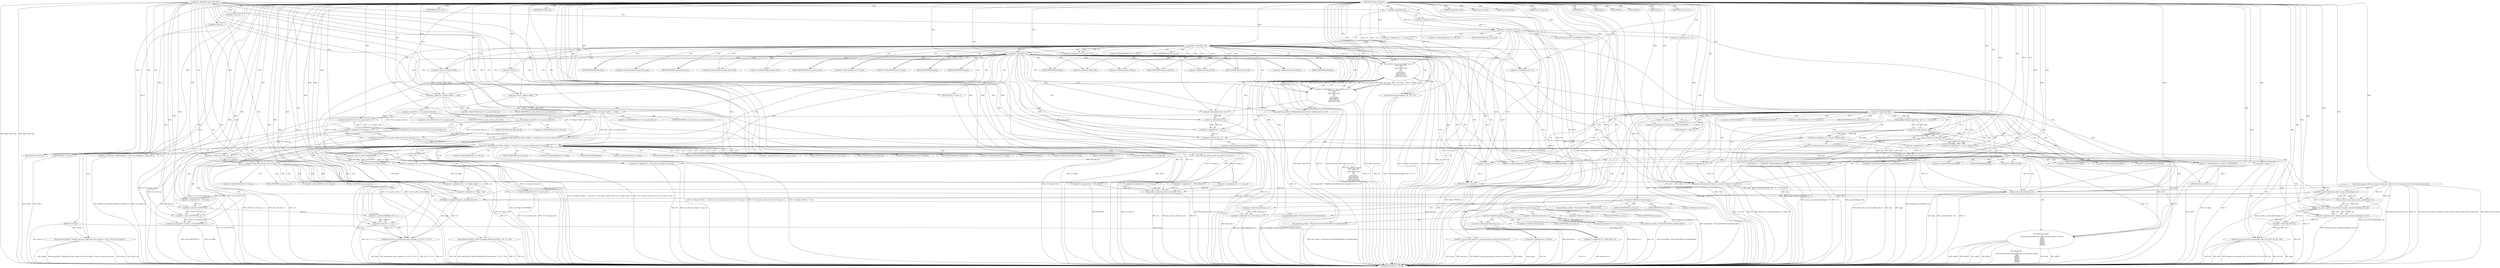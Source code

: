 digraph hostapd_notif_assoc {  
"1000122" [label = "(METHOD,hostapd_notif_assoc)" ]
"1000590" [label = "(METHOD_RETURN,int __fastcall)" ]
"1000123" [label = "(PARAM,hostapd_data *hapd)" ]
"1000124" [label = "(PARAM,const u8 *addr)" ]
"1000125" [label = "(PARAM,const u8 *req_ies)" ]
"1000126" [label = "(PARAM,size_t req_ies_len)" ]
"1000127" [label = "(PARAM,int reassoc)" ]
"1000151" [label = "(<operator>.logicalNot,!addr)" ]
"1000154" [label = "(wpa_printf,wpa_printf(2, \"hostapd_notif_assoc: Skip event with no address\", req_ies, req_ies_len, reassoc))" ]
"1000160" [label = "(RETURN,return -1;,return -1;)" ]
"1000161" [label = "(<operator>.minus,-1)" ]
"1000163" [label = "(hostapd_logger,hostapd_logger(hapd, addr, 1u, 2, \"associated\"))" ]
"1000169" [label = "(ieee802_11_parse_elems,ieee802_11_parse_elems(req_ies, req_ies_len, &elems, 0))" ]
"1000175" [label = "(<operator>.assignment,v29 = reassoc)" ]
"1000183" [label = "(<operator>.assignment,v10 = elems.wps_ie - 2)" ]
"1000185" [label = "(<operator>.subtraction,elems.wps_ie - 2)" ]
"1000190" [label = "(IDENTIFIER,L,)" ]
"1000191" [label = "(wpa_printf,wpa_printf(2, \"STA included WPS IE in (Re)AssocReq\"))" ]
"1000200" [label = "(<operator>.assignment,v10 = elems.rsn_ie - 2)" ]
"1000202" [label = "(<operator>.subtraction,elems.rsn_ie - 2)" ]
"1000207" [label = "(IDENTIFIER,L,)" ]
"1000208" [label = "(wpa_printf,wpa_printf(2, \"STA included RSN IE in (Re)AssocReq\"))" ]
"1000217" [label = "(<operator>.assignment,v10 = elems.wpa_ie - 2)" ]
"1000219" [label = "(<operator>.subtraction,elems.wpa_ie - 2)" ]
"1000224" [label = "(IDENTIFIER,L,)" ]
"1000225" [label = "(wpa_printf,wpa_printf(2, \"STA included WPA IE in (Re)AssocReq\"))" ]
"1000230" [label = "(IDENTIFIER,L,)" ]
"1000231" [label = "(wpa_printf,wpa_printf(2, \"STA did not include WPS/RSN/WPA IE in (Re)AssocReq\"))" ]
"1000234" [label = "(IDENTIFIER,L,)" ]
"1000235" [label = "(<operator>.assignment,v13 = ap_get_sta(hapd, addr))" ]
"1000237" [label = "(ap_get_sta,ap_get_sta(hapd, addr))" ]
"1000241" [label = "(IDENTIFIER,v13,if ( v13 ))" ]
"1000243" [label = "(<operator>.assignment,v14 = v13)" ]
"1000246" [label = "(ap_sta_no_session_timeout,ap_sta_no_session_timeout(hapd, v13))" ]
"1000249" [label = "(accounting_sta_stop,accounting_sta_stop(hapd, v14))" ]
"1000252" [label = "(<operator>.assignment,v14->timeout_next = STA_NULLFUNC)" ]
"1000259" [label = "(<operator>.assignment,v14 = ap_sta_add(hapd, addr))" ]
"1000261" [label = "(ap_sta_add,ap_sta_add(hapd, addr))" ]
"1000265" [label = "(<operator>.logicalNot,!v14)" ]
"1000268" [label = "(hostapd_drv_sta_disassoc,hostapd_drv_sta_disassoc(hapd, addr, 5))" ]
"1000272" [label = "(RETURN,return -1;,return -1;)" ]
"1000273" [label = "(<operator>.minus,-1)" ]
"1000275" [label = "(<operators>.assignmentAnd,v14->flags &= 0xFFFECFFF)" ]
"1000281" [label = "(wpa_printf,wpa_printf(\n      3,\n      \"STA %02x:%02x:%02x:%02x:%02x:%02x not allowed to connect\",\n      *addr,\n      addr[1],\n      addr[2],\n      addr[3],\n      addr[4],\n      addr[5]))" ]
"1000301" [label = "(<operator>.assignment,v22 = 1)" ]
"1000305" [label = "(ap_copy_sta_supp_op_classes,ap_copy_sta_supp_op_classes(v14, elems.supp_op_classes, elems.supp_op_classes_len))" ]
"1000314" [label = "(<operator>.logicalNot,!hapd->conf->wpa)" ]
"1000322" [label = "(<operator>.logicalOr,!v10 || !v11)" ]
"1000323" [label = "(<operator>.logicalNot,!v10)" ]
"1000325" [label = "(<operator>.logicalNot,!v11)" ]
"1000328" [label = "(wpa_printf,wpa_printf(2, \"No WPA/RSN IE from STA\"))" ]
"1000331" [label = "(<operator>.assignment,v22 = 13)" ]
"1000335" [label = "(hostapd_drv_sta_disassoc,hostapd_drv_sta_disassoc(hapd, v14->addr, v22))" ]
"1000341" [label = "(ap_free_sta,ap_free_sta(hapd, v14))" ]
"1000344" [label = "(RETURN,return -1;,return -1;)" ]
"1000345" [label = "(<operator>.minus,-1)" ]
"1000347" [label = "(<operator>.assignment,v15 = v14->wpa_sm)" ]
"1000353" [label = "(<operator>.logicalNot,!v15)" ]
"1000356" [label = "(<operator>.assignment,v14->wpa_sm = v15)" ]
"1000362" [label = "(<operator>.logicalNot,!v15)" ]
"1000365" [label = "(wpa_printf,wpa_printf(5, \"Failed to initialize WPA state machine\", v16, v17, v18))" ]
"1000371" [label = "(RETURN,return -1;,return -1;)" ]
"1000372" [label = "(<operator>.minus,-1)" ]
"1000374" [label = "(<operator>.assignment,v19 = wpa_validate_wpa_ie(\n          hapd->wpa_auth,\n          v15,\n          hapd->iface->freq,\n          v10,\n          v11,\n          elems.mdie,\n          elems.mdie_len,\n          elems.owe_dh,\n          elems.owe_dh_len))" ]
"1000376" [label = "(wpa_validate_wpa_ie,wpa_validate_wpa_ie(\n          hapd->wpa_auth,\n          v15,\n          hapd->iface->freq,\n          v10,\n          v11,\n          elems.mdie,\n          elems.mdie_len,\n          elems.owe_dh,\n          elems.owe_dh_len))" ]
"1000401" [label = "(IDENTIFIER,v19,if ( v19 ))" ]
"1000403" [label = "(<operator>.assignment,v20 = v19)" ]
"1000406" [label = "(wpa_printf,wpa_printf(2, \"WPA/RSN information element rejected? (res %u)\", v19))" ]
"1000410" [label = "(wpa_hexdump,wpa_hexdump(2, \"IE\", v10, v11))" ]
"1000415" [label = "(<operator>.assignment,v21 = v20 - 2)" ]
"1000417" [label = "(<operator>.subtraction,v20 - 2)" ]
"1000420" [label = "(<operator>.assignment,v22 = 13)" ]
"1000424" [label = "(<operator>.lessThan,v21 < 7)" ]
"1000427" [label = "(<operator>.assignment,v22 = dword_47F5D0[v21])" ]
"1000434" [label = "(<operator>.logicalAnd,(v14->flags & 0x402) == 1026 && !v14->sa_query_timed_out && v14->sa_query_count > 0)" ]
"1000435" [label = "(<operator>.equals,(v14->flags & 0x402) == 1026)" ]
"1000436" [label = "(<operator>.and,v14->flags & 0x402)" ]
"1000442" [label = "(<operator>.logicalAnd,!v14->sa_query_timed_out && v14->sa_query_count > 0)" ]
"1000443" [label = "(<operator>.logicalNot,!v14->sa_query_timed_out)" ]
"1000447" [label = "(<operator>.greaterThan,v14->sa_query_count > 0)" ]
"1000452" [label = "(ap_check_sa_query_timeout,ap_check_sa_query_timeout(hapd, v14))" ]
"1000456" [label = "(<operator>.logicalAnd,(v14->flags & 0x402) == 1026 && !v14->sa_query_timed_out && v14->auth_alg != 2)" ]
"1000457" [label = "(<operator>.equals,(v14->flags & 0x402) == 1026)" ]
"1000458" [label = "(<operator>.and,v14->flags & 0x402)" ]
"1000464" [label = "(<operator>.logicalAnd,!v14->sa_query_timed_out && v14->auth_alg != 2)" ]
"1000465" [label = "(<operator>.logicalNot,!v14->sa_query_timed_out)" ]
"1000469" [label = "(<operator>.notEquals,v14->auth_alg != 2)" ]
"1000476" [label = "(<operator>.logicalNot,!v14->sa_query_count)" ]
"1000480" [label = "(ap_sta_start_sa_query,ap_sta_start_sa_query(hapd, v14))" ]
"1000483" [label = "(<operator>.assignment,v28 = hostapd_eid_assoc_comeback_time(hapd, v14, eid))" ]
"1000485" [label = "(hostapd_eid_assoc_comeback_time,hostapd_eid_assoc_comeback_time(hapd, v14, eid))" ]
"1000489" [label = "(hostapd_sta_assoc,hostapd_sta_assoc(hapd, addr, v29, 0x1Eu, eid, v28 - eid))" ]
"1000495" [label = "(<operator>.subtraction,v28 - eid)" ]
"1000498" [label = "(RETURN,return 0;,return 0;)" ]
"1000499" [label = "(LITERAL,0,return 0;)" ]
"1000500" [label = "(<operator>.assignment,v23 = wpa_auth_uses_mfp(v14->wpa_sm))" ]
"1000502" [label = "(wpa_auth_uses_mfp,wpa_auth_uses_mfp(v14->wpa_sm))" ]
"1000506" [label = "(<operator>.assignment,v24 = v14->flags & 0xFFFFFBFF)" ]
"1000508" [label = "(<operator>.and,v14->flags & 0xFFFFFBFF)" ]
"1000514" [label = "(IDENTIFIER,v23,if ( v23 ))" ]
"1000515" [label = "(<operator>.assignment,v24 = v14->flags | 0x400)" ]
"1000517" [label = "(<operator>.or,v14->flags | 0x400)" ]
"1000522" [label = "(<operator>.assignment,v14->flags = v24)" ]
"1000528" [label = "(<operator>.assignment,v25 = v14->flags)" ]
"1000533" [label = "(<operator>.assignment,v14->flags = v25 & 0xFFF7FFFC | 3)" ]
"1000537" [label = "(<operator>.or,v25 & 0xFFF7FFFC | 3)" ]
"1000538" [label = "(<operator>.and,v25 & 0xFFF7FFFC)" ]
"1000542" [label = "(hostapd_set_sta_flags,hostapd_set_sta_flags(hapd, v14))" ]
"1000546" [label = "(<operator>.logicalAnd,v29 && v14->auth_alg == 2)" ]
"1000548" [label = "(<operator>.equals,v14->auth_alg == 2)" ]
"1000554" [label = "(<operator>.assignment,v26 = v14->wpa_sm)" ]
"1000559" [label = "(<operator>.assignment,v27 = WPA_ASSOC_FT)" ]
"1000564" [label = "(<operator>.assignment,v26 = v14->wpa_sm)" ]
"1000569" [label = "(<operator>.assignment,v27 = WPA_ASSOC)" ]
"1000572" [label = "(wpa_auth_sm_event,wpa_auth_sm_event(v26, v27))" ]
"1000575" [label = "(hostapd_new_assoc_sta,hostapd_new_assoc_sta(hapd, v14, (v25 >> 1) & 1))" ]
"1000578" [label = "(<operator>.and,(v25 >> 1) & 1)" ]
"1000579" [label = "(<operator>.arithmeticShiftRight,v25 >> 1)" ]
"1000583" [label = "(ieee802_1x_notify_port_enabled,ieee802_1x_notify_port_enabled(v14->eapol_sm, 1))" ]
"1000588" [label = "(RETURN,return 0;,return 0;)" ]
"1000589" [label = "(LITERAL,0,return 0;)" ]
"1000172" [label = "(<operator>.addressOf,&elems)" ]
"1000179" [label = "(<operator>.fieldAccess,elems.wps_ie)" ]
"1000181" [label = "(FIELD_IDENTIFIER,wps_ie,wps_ie)" ]
"1000186" [label = "(<operator>.fieldAccess,elems.wps_ie)" ]
"1000188" [label = "(FIELD_IDENTIFIER,wps_ie,wps_ie)" ]
"1000196" [label = "(<operator>.fieldAccess,elems.rsn_ie)" ]
"1000198" [label = "(FIELD_IDENTIFIER,rsn_ie,rsn_ie)" ]
"1000203" [label = "(<operator>.fieldAccess,elems.rsn_ie)" ]
"1000205" [label = "(FIELD_IDENTIFIER,rsn_ie,rsn_ie)" ]
"1000213" [label = "(<operator>.fieldAccess,elems.wpa_ie)" ]
"1000215" [label = "(FIELD_IDENTIFIER,wpa_ie,wpa_ie)" ]
"1000220" [label = "(<operator>.fieldAccess,elems.wpa_ie)" ]
"1000222" [label = "(FIELD_IDENTIFIER,wpa_ie,wpa_ie)" ]
"1000253" [label = "(<operator>.indirectFieldAccess,v14->timeout_next)" ]
"1000255" [label = "(FIELD_IDENTIFIER,timeout_next,timeout_next)" ]
"1000276" [label = "(<operator>.indirectFieldAccess,v14->flags)" ]
"1000278" [label = "(FIELD_IDENTIFIER,flags,flags)" ]
"1000284" [label = "(<operator>.indirection,*addr)" ]
"1000286" [label = "(<operator>.indirectIndexAccess,addr[1])" ]
"1000289" [label = "(<operator>.indirectIndexAccess,addr[2])" ]
"1000292" [label = "(<operator>.indirectIndexAccess,addr[3])" ]
"1000295" [label = "(<operator>.indirectIndexAccess,addr[4])" ]
"1000298" [label = "(<operator>.indirectIndexAccess,addr[5])" ]
"1000337" [label = "(<operator>.indirectFieldAccess,v14->addr)" ]
"1000339" [label = "(FIELD_IDENTIFIER,addr,addr)" ]
"1000349" [label = "(<operator>.indirectFieldAccess,v14->wpa_sm)" ]
"1000351" [label = "(FIELD_IDENTIFIER,wpa_sm,wpa_sm)" ]
"1000357" [label = "(<operator>.indirectFieldAccess,v14->wpa_sm)" ]
"1000359" [label = "(FIELD_IDENTIFIER,wpa_sm,wpa_sm)" ]
"1000377" [label = "(<operator>.indirectFieldAccess,hapd->wpa_auth)" ]
"1000379" [label = "(FIELD_IDENTIFIER,wpa_auth,wpa_auth)" ]
"1000381" [label = "(<operator>.indirectFieldAccess,hapd->iface->freq)" ]
"1000382" [label = "(<operator>.indirectFieldAccess,hapd->iface)" ]
"1000384" [label = "(FIELD_IDENTIFIER,iface,iface)" ]
"1000385" [label = "(FIELD_IDENTIFIER,freq,freq)" ]
"1000388" [label = "(<operator>.fieldAccess,elems.mdie)" ]
"1000390" [label = "(FIELD_IDENTIFIER,mdie,mdie)" ]
"1000391" [label = "(<operator>.fieldAccess,elems.mdie_len)" ]
"1000393" [label = "(FIELD_IDENTIFIER,mdie_len,mdie_len)" ]
"1000394" [label = "(<operator>.fieldAccess,elems.owe_dh)" ]
"1000396" [label = "(FIELD_IDENTIFIER,owe_dh,owe_dh)" ]
"1000397" [label = "(<operator>.fieldAccess,elems.owe_dh_len)" ]
"1000399" [label = "(FIELD_IDENTIFIER,owe_dh_len,owe_dh_len)" ]
"1000429" [label = "(<operator>.indirectIndexAccess,dword_47F5D0[v21])" ]
"1000437" [label = "(<operator>.indirectFieldAccess,v14->flags)" ]
"1000439" [label = "(FIELD_IDENTIFIER,flags,flags)" ]
"1000444" [label = "(<operator>.indirectFieldAccess,v14->sa_query_timed_out)" ]
"1000446" [label = "(FIELD_IDENTIFIER,sa_query_timed_out,sa_query_timed_out)" ]
"1000448" [label = "(<operator>.indirectFieldAccess,v14->sa_query_count)" ]
"1000450" [label = "(FIELD_IDENTIFIER,sa_query_count,sa_query_count)" ]
"1000459" [label = "(<operator>.indirectFieldAccess,v14->flags)" ]
"1000461" [label = "(FIELD_IDENTIFIER,flags,flags)" ]
"1000466" [label = "(<operator>.indirectFieldAccess,v14->sa_query_timed_out)" ]
"1000468" [label = "(FIELD_IDENTIFIER,sa_query_timed_out,sa_query_timed_out)" ]
"1000470" [label = "(<operator>.indirectFieldAccess,v14->auth_alg)" ]
"1000472" [label = "(FIELD_IDENTIFIER,auth_alg,auth_alg)" ]
"1000477" [label = "(<operator>.indirectFieldAccess,v14->sa_query_count)" ]
"1000479" [label = "(FIELD_IDENTIFIER,sa_query_count,sa_query_count)" ]
"1000503" [label = "(<operator>.indirectFieldAccess,v14->wpa_sm)" ]
"1000505" [label = "(FIELD_IDENTIFIER,wpa_sm,wpa_sm)" ]
"1000509" [label = "(<operator>.indirectFieldAccess,v14->flags)" ]
"1000511" [label = "(FIELD_IDENTIFIER,flags,flags)" ]
"1000518" [label = "(<operator>.indirectFieldAccess,v14->flags)" ]
"1000520" [label = "(FIELD_IDENTIFIER,flags,flags)" ]
"1000523" [label = "(<operator>.indirectFieldAccess,v14->flags)" ]
"1000525" [label = "(FIELD_IDENTIFIER,flags,flags)" ]
"1000530" [label = "(<operator>.indirectFieldAccess,v14->flags)" ]
"1000532" [label = "(FIELD_IDENTIFIER,flags,flags)" ]
"1000534" [label = "(<operator>.indirectFieldAccess,v14->flags)" ]
"1000536" [label = "(FIELD_IDENTIFIER,flags,flags)" ]
"1000549" [label = "(<operator>.indirectFieldAccess,v14->auth_alg)" ]
"1000551" [label = "(FIELD_IDENTIFIER,auth_alg,auth_alg)" ]
"1000556" [label = "(<operator>.indirectFieldAccess,v14->wpa_sm)" ]
"1000558" [label = "(FIELD_IDENTIFIER,wpa_sm,wpa_sm)" ]
"1000566" [label = "(<operator>.indirectFieldAccess,v14->wpa_sm)" ]
"1000568" [label = "(FIELD_IDENTIFIER,wpa_sm,wpa_sm)" ]
"1000584" [label = "(<operator>.indirectFieldAccess,v14->eapol_sm)" ]
"1000586" [label = "(FIELD_IDENTIFIER,eapol_sm,eapol_sm)" ]
  "1000522" -> "1000590"  [ label = "DDG: v24"] 
  "1000456" -> "1000590"  [ label = "DDG: !v14->sa_query_timed_out && v14->auth_alg != 2"] 
  "1000533" -> "1000590"  [ label = "DDG: v14->flags"] 
  "1000548" -> "1000590"  [ label = "DDG: v14->auth_alg"] 
  "1000281" -> "1000590"  [ label = "DDG: addr[2]"] 
  "1000161" -> "1000590"  [ label = "DDG: -1"] 
  "1000217" -> "1000590"  [ label = "DDG: v10"] 
  "1000464" -> "1000590"  [ label = "DDG: v14->auth_alg != 2"] 
  "1000476" -> "1000590"  [ label = "DDG: v14->sa_query_count"] 
  "1000489" -> "1000590"  [ label = "DDG: v28 - eid"] 
  "1000341" -> "1000590"  [ label = "DDG: hapd"] 
  "1000376" -> "1000590"  [ label = "DDG: elems.owe_dh"] 
  "1000281" -> "1000590"  [ label = "DDG: addr[4]"] 
  "1000569" -> "1000590"  [ label = "DDG: WPA_ASSOC"] 
  "1000575" -> "1000590"  [ label = "DDG: (v25 >> 1) & 1"] 
  "1000191" -> "1000590"  [ label = "DDG: wpa_printf(2, \"STA included WPS IE in (Re)AssocReq\")"] 
  "1000424" -> "1000590"  [ label = "DDG: v21 < 7"] 
  "1000443" -> "1000590"  [ label = "DDG: v14->sa_query_timed_out"] 
  "1000500" -> "1000590"  [ label = "DDG: wpa_auth_uses_mfp(v14->wpa_sm)"] 
  "1000583" -> "1000590"  [ label = "DDG: v14->eapol_sm"] 
  "1000335" -> "1000590"  [ label = "DDG: hostapd_drv_sta_disassoc(hapd, v14->addr, v22)"] 
  "1000322" -> "1000590"  [ label = "DDG: !v10 || !v11"] 
  "1000202" -> "1000590"  [ label = "DDG: elems.rsn_ie"] 
  "1000305" -> "1000590"  [ label = "DDG: elems.supp_op_classes"] 
  "1000495" -> "1000590"  [ label = "DDG: v28"] 
  "1000127" -> "1000590"  [ label = "DDG: reassoc"] 
  "1000163" -> "1000590"  [ label = "DDG: hostapd_logger(hapd, addr, 1u, 2, \"associated\")"] 
  "1000322" -> "1000590"  [ label = "DDG: !v11"] 
  "1000237" -> "1000590"  [ label = "DDG: addr"] 
  "1000353" -> "1000590"  [ label = "DDG: !v15"] 
  "1000546" -> "1000590"  [ label = "DDG: v14->auth_alg == 2"] 
  "1000268" -> "1000590"  [ label = "DDG: hapd"] 
  "1000335" -> "1000590"  [ label = "DDG: v14->addr"] 
  "1000265" -> "1000590"  [ label = "DDG: !v14"] 
  "1000515" -> "1000590"  [ label = "DDG: v14->flags | 0x400"] 
  "1000537" -> "1000590"  [ label = "DDG: v25 & 0xFFF7FFFC"] 
  "1000183" -> "1000590"  [ label = "DDG: v10"] 
  "1000415" -> "1000590"  [ label = "DDG: v20 - 2"] 
  "1000322" -> "1000590"  [ label = "DDG: !v10"] 
  "1000246" -> "1000590"  [ label = "DDG: ap_sta_no_session_timeout(hapd, v13)"] 
  "1000154" -> "1000590"  [ label = "DDG: req_ies"] 
  "1000546" -> "1000590"  [ label = "DDG: v29"] 
  "1000365" -> "1000590"  [ label = "DDG: v17"] 
  "1000572" -> "1000590"  [ label = "DDG: v26"] 
  "1000575" -> "1000590"  [ label = "DDG: v14"] 
  "1000578" -> "1000590"  [ label = "DDG: v25 >> 1"] 
  "1000406" -> "1000590"  [ label = "DDG: wpa_printf(2, \"WPA/RSN information element rejected? (res %u)\", v19)"] 
  "1000376" -> "1000590"  [ label = "DDG: v15"] 
  "1000447" -> "1000590"  [ label = "DDG: v14->sa_query_count"] 
  "1000151" -> "1000590"  [ label = "DDG: addr"] 
  "1000252" -> "1000590"  [ label = "DDG: STA_NULLFUNC"] 
  "1000219" -> "1000590"  [ label = "DDG: elems.wpa_ie"] 
  "1000281" -> "1000590"  [ label = "DDG: addr[5]"] 
  "1000374" -> "1000590"  [ label = "DDG: wpa_validate_wpa_ie(\n          hapd->wpa_auth,\n          v15,\n          hapd->iface->freq,\n          v10,\n          v11,\n          elems.mdie,\n          elems.mdie_len,\n          elems.owe_dh,\n          elems.owe_dh_len)"] 
  "1000434" -> "1000590"  [ label = "DDG: !v14->sa_query_timed_out && v14->sa_query_count > 0"] 
  "1000546" -> "1000590"  [ label = "DDG: v29 && v14->auth_alg == 2"] 
  "1000500" -> "1000590"  [ label = "DDG: v23"] 
  "1000376" -> "1000590"  [ label = "DDG: elems.mdie_len"] 
  "1000365" -> "1000590"  [ label = "DDG: v18"] 
  "1000464" -> "1000590"  [ label = "DDG: !v14->sa_query_timed_out"] 
  "1000485" -> "1000590"  [ label = "DDG: v14"] 
  "1000268" -> "1000590"  [ label = "DDG: addr"] 
  "1000265" -> "1000590"  [ label = "DDG: v14"] 
  "1000456" -> "1000590"  [ label = "DDG: (v14->flags & 0x402) == 1026"] 
  "1000268" -> "1000590"  [ label = "DDG: hostapd_drv_sta_disassoc(hapd, addr, 5)"] 
  "1000376" -> "1000590"  [ label = "DDG: v11"] 
  "1000365" -> "1000590"  [ label = "DDG: v16"] 
  "1000341" -> "1000590"  [ label = "DDG: ap_free_sta(hapd, v14)"] 
  "1000365" -> "1000590"  [ label = "DDG: wpa_printf(5, \"Failed to initialize WPA state machine\", v16, v17, v18)"] 
  "1000281" -> "1000590"  [ label = "DDG: addr[3]"] 
  "1000345" -> "1000590"  [ label = "DDG: -1"] 
  "1000480" -> "1000590"  [ label = "DDG: ap_sta_start_sa_query(hapd, v14)"] 
  "1000305" -> "1000590"  [ label = "DDG: elems.supp_op_classes_len"] 
  "1000442" -> "1000590"  [ label = "DDG: v14->sa_query_count > 0"] 
  "1000252" -> "1000590"  [ label = "DDG: v14->timeout_next"] 
  "1000575" -> "1000590"  [ label = "DDG: hapd"] 
  "1000235" -> "1000590"  [ label = "DDG: v13"] 
  "1000154" -> "1000590"  [ label = "DDG: req_ies_len"] 
  "1000235" -> "1000590"  [ label = "DDG: ap_get_sta(hapd, addr)"] 
  "1000410" -> "1000590"  [ label = "DDG: wpa_hexdump(2, \"IE\", v10, v11)"] 
  "1000506" -> "1000590"  [ label = "DDG: v14->flags & 0xFFFFFBFF"] 
  "1000261" -> "1000590"  [ label = "DDG: addr"] 
  "1000154" -> "1000590"  [ label = "DDG: reassoc"] 
  "1000489" -> "1000590"  [ label = "DDG: hapd"] 
  "1000469" -> "1000590"  [ label = "DDG: v14->auth_alg"] 
  "1000183" -> "1000590"  [ label = "DDG: elems.wps_ie - 2"] 
  "1000583" -> "1000590"  [ label = "DDG: ieee802_1x_notify_port_enabled(v14->eapol_sm, 1)"] 
  "1000575" -> "1000590"  [ label = "DDG: hostapd_new_assoc_sta(hapd, v14, (v25 >> 1) & 1)"] 
  "1000314" -> "1000590"  [ label = "DDG: !hapd->conf->wpa"] 
  "1000249" -> "1000590"  [ label = "DDG: accounting_sta_stop(hapd, v14)"] 
  "1000424" -> "1000590"  [ label = "DDG: v21"] 
  "1000259" -> "1000590"  [ label = "DDG: ap_sta_add(hapd, addr)"] 
  "1000246" -> "1000590"  [ label = "DDG: v13"] 
  "1000341" -> "1000590"  [ label = "DDG: v14"] 
  "1000169" -> "1000590"  [ label = "DDG: req_ies"] 
  "1000489" -> "1000590"  [ label = "DDG: v29"] 
  "1000281" -> "1000590"  [ label = "DDG: addr[1]"] 
  "1000225" -> "1000590"  [ label = "DDG: wpa_printf(2, \"STA included WPA IE in (Re)AssocReq\")"] 
  "1000231" -> "1000590"  [ label = "DDG: wpa_printf(2, \"STA did not include WPS/RSN/WPA IE in (Re)AssocReq\")"] 
  "1000372" -> "1000590"  [ label = "DDG: -1"] 
  "1000347" -> "1000590"  [ label = "DDG: v14->wpa_sm"] 
  "1000169" -> "1000590"  [ label = "DDG: req_ies_len"] 
  "1000434" -> "1000590"  [ label = "DDG: (v14->flags & 0x402) == 1026 && !v14->sa_query_timed_out && v14->sa_query_count > 0"] 
  "1000314" -> "1000590"  [ label = "DDG: hapd->conf->wpa"] 
  "1000208" -> "1000590"  [ label = "DDG: wpa_printf(2, \"STA included RSN IE in (Re)AssocReq\")"] 
  "1000281" -> "1000590"  [ label = "DDG: wpa_printf(\n      3,\n      \"STA %02x:%02x:%02x:%02x:%02x:%02x not allowed to connect\",\n      *addr,\n      addr[1],\n      addr[2],\n      addr[3],\n      addr[4],\n      addr[5])"] 
  "1000572" -> "1000590"  [ label = "DDG: v27"] 
  "1000376" -> "1000590"  [ label = "DDG: elems.mdie"] 
  "1000489" -> "1000590"  [ label = "DDG: addr"] 
  "1000476" -> "1000590"  [ label = "DDG: !v14->sa_query_count"] 
  "1000328" -> "1000590"  [ label = "DDG: wpa_printf(2, \"No WPA/RSN IE from STA\")"] 
  "1000533" -> "1000590"  [ label = "DDG: v25 & 0xFFF7FFFC | 3"] 
  "1000305" -> "1000590"  [ label = "DDG: v14"] 
  "1000489" -> "1000590"  [ label = "DDG: hostapd_sta_assoc(hapd, addr, v29, 0x1Eu, eid, v28 - eid)"] 
  "1000200" -> "1000590"  [ label = "DDG: v10"] 
  "1000564" -> "1000590"  [ label = "DDG: v14->wpa_sm"] 
  "1000273" -> "1000590"  [ label = "DDG: -1"] 
  "1000175" -> "1000590"  [ label = "DDG: reassoc"] 
  "1000376" -> "1000590"  [ label = "DDG: hapd->wpa_auth"] 
  "1000175" -> "1000590"  [ label = "DDG: v29"] 
  "1000169" -> "1000590"  [ label = "DDG: ieee802_11_parse_elems(req_ies, req_ies_len, &elems, 0)"] 
  "1000489" -> "1000590"  [ label = "DDG: eid"] 
  "1000374" -> "1000590"  [ label = "DDG: v19"] 
  "1000406" -> "1000590"  [ label = "DDG: v19"] 
  "1000362" -> "1000590"  [ label = "DDG: v15"] 
  "1000376" -> "1000590"  [ label = "DDG: elems.owe_dh_len"] 
  "1000305" -> "1000590"  [ label = "DDG: ap_copy_sta_supp_op_classes(v14, elems.supp_op_classes, elems.supp_op_classes_len)"] 
  "1000356" -> "1000590"  [ label = "DDG: v14->wpa_sm"] 
  "1000458" -> "1000590"  [ label = "DDG: v14->flags"] 
  "1000281" -> "1000590"  [ label = "DDG: *addr"] 
  "1000335" -> "1000590"  [ label = "DDG: v22"] 
  "1000579" -> "1000590"  [ label = "DDG: v25"] 
  "1000452" -> "1000590"  [ label = "DDG: ap_check_sa_query_timeout(hapd, v14)"] 
  "1000410" -> "1000590"  [ label = "DDG: v10"] 
  "1000465" -> "1000590"  [ label = "DDG: v14->sa_query_timed_out"] 
  "1000325" -> "1000590"  [ label = "DDG: v11"] 
  "1000275" -> "1000590"  [ label = "DDG: v14->flags"] 
  "1000169" -> "1000590"  [ label = "DDG: &elems"] 
  "1000483" -> "1000590"  [ label = "DDG: hostapd_eid_assoc_comeback_time(hapd, v14, eid)"] 
  "1000200" -> "1000590"  [ label = "DDG: elems.rsn_ie - 2"] 
  "1000442" -> "1000590"  [ label = "DDG: !v14->sa_query_timed_out"] 
  "1000376" -> "1000590"  [ label = "DDG: hapd->iface->freq"] 
  "1000559" -> "1000590"  [ label = "DDG: WPA_ASSOC_FT"] 
  "1000323" -> "1000590"  [ label = "DDG: v10"] 
  "1000572" -> "1000590"  [ label = "DDG: wpa_auth_sm_event(v26, v27)"] 
  "1000154" -> "1000590"  [ label = "DDG: wpa_printf(2, \"hostapd_notif_assoc: Skip event with no address\", req_ies, req_ies_len, reassoc)"] 
  "1000542" -> "1000590"  [ label = "DDG: hostapd_set_sta_flags(hapd, v14)"] 
  "1000457" -> "1000590"  [ label = "DDG: v14->flags & 0x402"] 
  "1000456" -> "1000590"  [ label = "DDG: (v14->flags & 0x402) == 1026 && !v14->sa_query_timed_out && v14->auth_alg != 2"] 
  "1000427" -> "1000590"  [ label = "DDG: dword_47F5D0[v21]"] 
  "1000362" -> "1000590"  [ label = "DDG: !v15"] 
  "1000376" -> "1000590"  [ label = "DDG: v10"] 
  "1000217" -> "1000590"  [ label = "DDG: elems.wpa_ie - 2"] 
  "1000151" -> "1000590"  [ label = "DDG: !addr"] 
  "1000185" -> "1000590"  [ label = "DDG: elems.wps_ie"] 
  "1000554" -> "1000590"  [ label = "DDG: v14->wpa_sm"] 
  "1000410" -> "1000590"  [ label = "DDG: v11"] 
  "1000417" -> "1000590"  [ label = "DDG: v20"] 
  "1000498" -> "1000590"  [ label = "DDG: <RET>"] 
  "1000588" -> "1000590"  [ label = "DDG: <RET>"] 
  "1000371" -> "1000590"  [ label = "DDG: <RET>"] 
  "1000160" -> "1000590"  [ label = "DDG: <RET>"] 
  "1000272" -> "1000590"  [ label = "DDG: <RET>"] 
  "1000344" -> "1000590"  [ label = "DDG: <RET>"] 
  "1000122" -> "1000123"  [ label = "DDG: "] 
  "1000122" -> "1000124"  [ label = "DDG: "] 
  "1000122" -> "1000125"  [ label = "DDG: "] 
  "1000122" -> "1000126"  [ label = "DDG: "] 
  "1000122" -> "1000127"  [ label = "DDG: "] 
  "1000122" -> "1000151"  [ label = "DDG: "] 
  "1000122" -> "1000154"  [ label = "DDG: "] 
  "1000127" -> "1000154"  [ label = "DDG: reassoc"] 
  "1000161" -> "1000160"  [ label = "DDG: -1"] 
  "1000122" -> "1000161"  [ label = "DDG: "] 
  "1000122" -> "1000163"  [ label = "DDG: "] 
  "1000151" -> "1000163"  [ label = "DDG: addr"] 
  "1000122" -> "1000169"  [ label = "DDG: "] 
  "1000127" -> "1000175"  [ label = "DDG: reassoc"] 
  "1000122" -> "1000175"  [ label = "DDG: "] 
  "1000185" -> "1000183"  [ label = "DDG: elems.wps_ie"] 
  "1000185" -> "1000183"  [ label = "DDG: 2"] 
  "1000122" -> "1000183"  [ label = "DDG: "] 
  "1000122" -> "1000185"  [ label = "DDG: "] 
  "1000122" -> "1000190"  [ label = "DDG: "] 
  "1000122" -> "1000191"  [ label = "DDG: "] 
  "1000202" -> "1000200"  [ label = "DDG: elems.rsn_ie"] 
  "1000202" -> "1000200"  [ label = "DDG: 2"] 
  "1000122" -> "1000200"  [ label = "DDG: "] 
  "1000122" -> "1000202"  [ label = "DDG: "] 
  "1000122" -> "1000207"  [ label = "DDG: "] 
  "1000122" -> "1000208"  [ label = "DDG: "] 
  "1000219" -> "1000217"  [ label = "DDG: elems.wpa_ie"] 
  "1000219" -> "1000217"  [ label = "DDG: 2"] 
  "1000122" -> "1000217"  [ label = "DDG: "] 
  "1000122" -> "1000219"  [ label = "DDG: "] 
  "1000122" -> "1000224"  [ label = "DDG: "] 
  "1000122" -> "1000225"  [ label = "DDG: "] 
  "1000122" -> "1000230"  [ label = "DDG: "] 
  "1000122" -> "1000231"  [ label = "DDG: "] 
  "1000122" -> "1000234"  [ label = "DDG: "] 
  "1000237" -> "1000235"  [ label = "DDG: hapd"] 
  "1000237" -> "1000235"  [ label = "DDG: addr"] 
  "1000122" -> "1000235"  [ label = "DDG: "] 
  "1000163" -> "1000237"  [ label = "DDG: hapd"] 
  "1000122" -> "1000237"  [ label = "DDG: "] 
  "1000163" -> "1000237"  [ label = "DDG: addr"] 
  "1000122" -> "1000241"  [ label = "DDG: "] 
  "1000235" -> "1000243"  [ label = "DDG: v13"] 
  "1000122" -> "1000243"  [ label = "DDG: "] 
  "1000237" -> "1000246"  [ label = "DDG: hapd"] 
  "1000122" -> "1000246"  [ label = "DDG: "] 
  "1000235" -> "1000246"  [ label = "DDG: v13"] 
  "1000246" -> "1000249"  [ label = "DDG: hapd"] 
  "1000122" -> "1000249"  [ label = "DDG: "] 
  "1000243" -> "1000249"  [ label = "DDG: v14"] 
  "1000122" -> "1000252"  [ label = "DDG: "] 
  "1000261" -> "1000259"  [ label = "DDG: hapd"] 
  "1000261" -> "1000259"  [ label = "DDG: addr"] 
  "1000122" -> "1000259"  [ label = "DDG: "] 
  "1000237" -> "1000261"  [ label = "DDG: hapd"] 
  "1000122" -> "1000261"  [ label = "DDG: "] 
  "1000237" -> "1000261"  [ label = "DDG: addr"] 
  "1000259" -> "1000265"  [ label = "DDG: v14"] 
  "1000122" -> "1000265"  [ label = "DDG: "] 
  "1000261" -> "1000268"  [ label = "DDG: hapd"] 
  "1000122" -> "1000268"  [ label = "DDG: "] 
  "1000261" -> "1000268"  [ label = "DDG: addr"] 
  "1000273" -> "1000272"  [ label = "DDG: -1"] 
  "1000122" -> "1000273"  [ label = "DDG: "] 
  "1000122" -> "1000275"  [ label = "DDG: "] 
  "1000122" -> "1000281"  [ label = "DDG: "] 
  "1000237" -> "1000281"  [ label = "DDG: addr"] 
  "1000261" -> "1000281"  [ label = "DDG: addr"] 
  "1000122" -> "1000301"  [ label = "DDG: "] 
  "1000122" -> "1000305"  [ label = "DDG: "] 
  "1000323" -> "1000322"  [ label = "DDG: v10"] 
  "1000122" -> "1000323"  [ label = "DDG: "] 
  "1000325" -> "1000322"  [ label = "DDG: v11"] 
  "1000122" -> "1000325"  [ label = "DDG: "] 
  "1000122" -> "1000328"  [ label = "DDG: "] 
  "1000122" -> "1000331"  [ label = "DDG: "] 
  "1000249" -> "1000335"  [ label = "DDG: hapd"] 
  "1000261" -> "1000335"  [ label = "DDG: hapd"] 
  "1000122" -> "1000335"  [ label = "DDG: "] 
  "1000301" -> "1000335"  [ label = "DDG: v22"] 
  "1000331" -> "1000335"  [ label = "DDG: v22"] 
  "1000427" -> "1000335"  [ label = "DDG: v22"] 
  "1000420" -> "1000335"  [ label = "DDG: v22"] 
  "1000335" -> "1000341"  [ label = "DDG: hapd"] 
  "1000122" -> "1000341"  [ label = "DDG: "] 
  "1000265" -> "1000341"  [ label = "DDG: v14"] 
  "1000305" -> "1000341"  [ label = "DDG: v14"] 
  "1000249" -> "1000341"  [ label = "DDG: v14"] 
  "1000345" -> "1000344"  [ label = "DDG: -1"] 
  "1000122" -> "1000345"  [ label = "DDG: "] 
  "1000122" -> "1000347"  [ label = "DDG: "] 
  "1000347" -> "1000353"  [ label = "DDG: v15"] 
  "1000122" -> "1000353"  [ label = "DDG: "] 
  "1000353" -> "1000356"  [ label = "DDG: v15"] 
  "1000122" -> "1000356"  [ label = "DDG: "] 
  "1000122" -> "1000362"  [ label = "DDG: "] 
  "1000353" -> "1000362"  [ label = "DDG: v15"] 
  "1000122" -> "1000365"  [ label = "DDG: "] 
  "1000372" -> "1000371"  [ label = "DDG: -1"] 
  "1000122" -> "1000372"  [ label = "DDG: "] 
  "1000376" -> "1000374"  [ label = "DDG: elems.mdie"] 
  "1000376" -> "1000374"  [ label = "DDG: hapd->iface->freq"] 
  "1000376" -> "1000374"  [ label = "DDG: v15"] 
  "1000376" -> "1000374"  [ label = "DDG: elems.owe_dh"] 
  "1000376" -> "1000374"  [ label = "DDG: v11"] 
  "1000376" -> "1000374"  [ label = "DDG: elems.mdie_len"] 
  "1000376" -> "1000374"  [ label = "DDG: v10"] 
  "1000376" -> "1000374"  [ label = "DDG: elems.owe_dh_len"] 
  "1000376" -> "1000374"  [ label = "DDG: hapd->wpa_auth"] 
  "1000122" -> "1000374"  [ label = "DDG: "] 
  "1000353" -> "1000376"  [ label = "DDG: v15"] 
  "1000362" -> "1000376"  [ label = "DDG: v15"] 
  "1000122" -> "1000376"  [ label = "DDG: "] 
  "1000323" -> "1000376"  [ label = "DDG: v10"] 
  "1000325" -> "1000376"  [ label = "DDG: v11"] 
  "1000122" -> "1000401"  [ label = "DDG: "] 
  "1000374" -> "1000403"  [ label = "DDG: v19"] 
  "1000122" -> "1000403"  [ label = "DDG: "] 
  "1000122" -> "1000406"  [ label = "DDG: "] 
  "1000374" -> "1000406"  [ label = "DDG: v19"] 
  "1000122" -> "1000410"  [ label = "DDG: "] 
  "1000376" -> "1000410"  [ label = "DDG: v10"] 
  "1000376" -> "1000410"  [ label = "DDG: v11"] 
  "1000417" -> "1000415"  [ label = "DDG: v20"] 
  "1000417" -> "1000415"  [ label = "DDG: 2"] 
  "1000122" -> "1000415"  [ label = "DDG: "] 
  "1000403" -> "1000417"  [ label = "DDG: v20"] 
  "1000122" -> "1000417"  [ label = "DDG: "] 
  "1000122" -> "1000420"  [ label = "DDG: "] 
  "1000415" -> "1000424"  [ label = "DDG: v21"] 
  "1000122" -> "1000424"  [ label = "DDG: "] 
  "1000122" -> "1000427"  [ label = "DDG: "] 
  "1000435" -> "1000434"  [ label = "DDG: v14->flags & 0x402"] 
  "1000435" -> "1000434"  [ label = "DDG: 1026"] 
  "1000436" -> "1000435"  [ label = "DDG: v14->flags"] 
  "1000436" -> "1000435"  [ label = "DDG: 0x402"] 
  "1000122" -> "1000436"  [ label = "DDG: "] 
  "1000122" -> "1000435"  [ label = "DDG: "] 
  "1000442" -> "1000434"  [ label = "DDG: !v14->sa_query_timed_out"] 
  "1000442" -> "1000434"  [ label = "DDG: v14->sa_query_count > 0"] 
  "1000443" -> "1000442"  [ label = "DDG: v14->sa_query_timed_out"] 
  "1000447" -> "1000442"  [ label = "DDG: v14->sa_query_count"] 
  "1000447" -> "1000442"  [ label = "DDG: 0"] 
  "1000122" -> "1000447"  [ label = "DDG: "] 
  "1000122" -> "1000452"  [ label = "DDG: "] 
  "1000305" -> "1000452"  [ label = "DDG: v14"] 
  "1000457" -> "1000456"  [ label = "DDG: v14->flags & 0x402"] 
  "1000457" -> "1000456"  [ label = "DDG: 1026"] 
  "1000458" -> "1000457"  [ label = "DDG: v14->flags"] 
  "1000458" -> "1000457"  [ label = "DDG: 0x402"] 
  "1000436" -> "1000458"  [ label = "DDG: v14->flags"] 
  "1000122" -> "1000458"  [ label = "DDG: "] 
  "1000122" -> "1000457"  [ label = "DDG: "] 
  "1000464" -> "1000456"  [ label = "DDG: !v14->sa_query_timed_out"] 
  "1000464" -> "1000456"  [ label = "DDG: v14->auth_alg != 2"] 
  "1000465" -> "1000464"  [ label = "DDG: v14->sa_query_timed_out"] 
  "1000443" -> "1000465"  [ label = "DDG: v14->sa_query_timed_out"] 
  "1000469" -> "1000464"  [ label = "DDG: v14->auth_alg"] 
  "1000469" -> "1000464"  [ label = "DDG: 2"] 
  "1000122" -> "1000469"  [ label = "DDG: "] 
  "1000447" -> "1000476"  [ label = "DDG: v14->sa_query_count"] 
  "1000452" -> "1000480"  [ label = "DDG: hapd"] 
  "1000122" -> "1000480"  [ label = "DDG: "] 
  "1000452" -> "1000480"  [ label = "DDG: v14"] 
  "1000305" -> "1000480"  [ label = "DDG: v14"] 
  "1000485" -> "1000483"  [ label = "DDG: hapd"] 
  "1000485" -> "1000483"  [ label = "DDG: v14"] 
  "1000485" -> "1000483"  [ label = "DDG: eid"] 
  "1000122" -> "1000483"  [ label = "DDG: "] 
  "1000480" -> "1000485"  [ label = "DDG: hapd"] 
  "1000452" -> "1000485"  [ label = "DDG: hapd"] 
  "1000122" -> "1000485"  [ label = "DDG: "] 
  "1000480" -> "1000485"  [ label = "DDG: v14"] 
  "1000452" -> "1000485"  [ label = "DDG: v14"] 
  "1000305" -> "1000485"  [ label = "DDG: v14"] 
  "1000485" -> "1000489"  [ label = "DDG: hapd"] 
  "1000122" -> "1000489"  [ label = "DDG: "] 
  "1000495" -> "1000489"  [ label = "DDG: eid"] 
  "1000495" -> "1000489"  [ label = "DDG: v28"] 
  "1000483" -> "1000495"  [ label = "DDG: v28"] 
  "1000122" -> "1000495"  [ label = "DDG: "] 
  "1000485" -> "1000495"  [ label = "DDG: eid"] 
  "1000499" -> "1000498"  [ label = "DDG: 0"] 
  "1000122" -> "1000498"  [ label = "DDG: "] 
  "1000122" -> "1000499"  [ label = "DDG: "] 
  "1000502" -> "1000500"  [ label = "DDG: v14->wpa_sm"] 
  "1000122" -> "1000500"  [ label = "DDG: "] 
  "1000356" -> "1000502"  [ label = "DDG: v14->wpa_sm"] 
  "1000508" -> "1000506"  [ label = "DDG: v14->flags"] 
  "1000508" -> "1000506"  [ label = "DDG: 0xFFFFFBFF"] 
  "1000122" -> "1000506"  [ label = "DDG: "] 
  "1000458" -> "1000508"  [ label = "DDG: v14->flags"] 
  "1000122" -> "1000508"  [ label = "DDG: "] 
  "1000122" -> "1000514"  [ label = "DDG: "] 
  "1000517" -> "1000515"  [ label = "DDG: v14->flags"] 
  "1000517" -> "1000515"  [ label = "DDG: 0x400"] 
  "1000122" -> "1000515"  [ label = "DDG: "] 
  "1000508" -> "1000517"  [ label = "DDG: v14->flags"] 
  "1000122" -> "1000517"  [ label = "DDG: "] 
  "1000515" -> "1000522"  [ label = "DDG: v24"] 
  "1000506" -> "1000522"  [ label = "DDG: v24"] 
  "1000122" -> "1000522"  [ label = "DDG: "] 
  "1000522" -> "1000528"  [ label = "DDG: v14->flags"] 
  "1000122" -> "1000528"  [ label = "DDG: "] 
  "1000537" -> "1000533"  [ label = "DDG: v25 & 0xFFF7FFFC"] 
  "1000537" -> "1000533"  [ label = "DDG: 3"] 
  "1000538" -> "1000537"  [ label = "DDG: v25"] 
  "1000538" -> "1000537"  [ label = "DDG: 0xFFF7FFFC"] 
  "1000528" -> "1000538"  [ label = "DDG: v25"] 
  "1000122" -> "1000538"  [ label = "DDG: "] 
  "1000122" -> "1000537"  [ label = "DDG: "] 
  "1000452" -> "1000542"  [ label = "DDG: hapd"] 
  "1000122" -> "1000542"  [ label = "DDG: "] 
  "1000452" -> "1000542"  [ label = "DDG: v14"] 
  "1000305" -> "1000542"  [ label = "DDG: v14"] 
  "1000122" -> "1000546"  [ label = "DDG: "] 
  "1000548" -> "1000546"  [ label = "DDG: v14->auth_alg"] 
  "1000548" -> "1000546"  [ label = "DDG: 2"] 
  "1000469" -> "1000548"  [ label = "DDG: v14->auth_alg"] 
  "1000122" -> "1000548"  [ label = "DDG: "] 
  "1000502" -> "1000554"  [ label = "DDG: v14->wpa_sm"] 
  "1000122" -> "1000554"  [ label = "DDG: "] 
  "1000122" -> "1000559"  [ label = "DDG: "] 
  "1000502" -> "1000564"  [ label = "DDG: v14->wpa_sm"] 
  "1000122" -> "1000564"  [ label = "DDG: "] 
  "1000122" -> "1000569"  [ label = "DDG: "] 
  "1000554" -> "1000572"  [ label = "DDG: v26"] 
  "1000564" -> "1000572"  [ label = "DDG: v26"] 
  "1000122" -> "1000572"  [ label = "DDG: "] 
  "1000569" -> "1000572"  [ label = "DDG: v27"] 
  "1000559" -> "1000572"  [ label = "DDG: v27"] 
  "1000542" -> "1000575"  [ label = "DDG: hapd"] 
  "1000122" -> "1000575"  [ label = "DDG: "] 
  "1000542" -> "1000575"  [ label = "DDG: v14"] 
  "1000578" -> "1000575"  [ label = "DDG: v25 >> 1"] 
  "1000578" -> "1000575"  [ label = "DDG: 1"] 
  "1000579" -> "1000578"  [ label = "DDG: v25"] 
  "1000579" -> "1000578"  [ label = "DDG: 1"] 
  "1000538" -> "1000579"  [ label = "DDG: v25"] 
  "1000122" -> "1000579"  [ label = "DDG: "] 
  "1000122" -> "1000578"  [ label = "DDG: "] 
  "1000122" -> "1000583"  [ label = "DDG: "] 
  "1000589" -> "1000588"  [ label = "DDG: 0"] 
  "1000122" -> "1000588"  [ label = "DDG: "] 
  "1000122" -> "1000589"  [ label = "DDG: "] 
  "1000151" -> "1000160"  [ label = "CDG: "] 
  "1000151" -> "1000154"  [ label = "CDG: "] 
  "1000151" -> "1000175"  [ label = "CDG: "] 
  "1000151" -> "1000172"  [ label = "CDG: "] 
  "1000151" -> "1000169"  [ label = "CDG: "] 
  "1000151" -> "1000163"  [ label = "CDG: "] 
  "1000151" -> "1000161"  [ label = "CDG: "] 
  "1000151" -> "1000181"  [ label = "CDG: "] 
  "1000151" -> "1000179"  [ label = "CDG: "] 
  "1000151" -> "1000237"  [ label = "CDG: "] 
  "1000151" -> "1000235"  [ label = "CDG: "] 
  "1000151" -> "1000255"  [ label = "CDG: "] 
  "1000151" -> "1000253"  [ label = "CDG: "] 
  "1000151" -> "1000252"  [ label = "CDG: "] 
  "1000151" -> "1000249"  [ label = "CDG: "] 
  "1000151" -> "1000246"  [ label = "CDG: "] 
  "1000151" -> "1000243"  [ label = "CDG: "] 
  "1000151" -> "1000265"  [ label = "CDG: "] 
  "1000151" -> "1000261"  [ label = "CDG: "] 
  "1000151" -> "1000259"  [ label = "CDG: "] 
  "1000151" -> "1000286"  [ label = "CDG: "] 
  "1000151" -> "1000284"  [ label = "CDG: "] 
  "1000151" -> "1000281"  [ label = "CDG: "] 
  "1000151" -> "1000278"  [ label = "CDG: "] 
  "1000151" -> "1000276"  [ label = "CDG: "] 
  "1000151" -> "1000275"  [ label = "CDG: "] 
  "1000151" -> "1000301"  [ label = "CDG: "] 
  "1000151" -> "1000298"  [ label = "CDG: "] 
  "1000151" -> "1000295"  [ label = "CDG: "] 
  "1000151" -> "1000292"  [ label = "CDG: "] 
  "1000151" -> "1000289"  [ label = "CDG: "] 
  "1000151" -> "1000335"  [ label = "CDG: "] 
  "1000151" -> "1000345"  [ label = "CDG: "] 
  "1000151" -> "1000344"  [ label = "CDG: "] 
  "1000151" -> "1000341"  [ label = "CDG: "] 
  "1000151" -> "1000339"  [ label = "CDG: "] 
  "1000151" -> "1000337"  [ label = "CDG: "] 
  "1000179" -> "1000191"  [ label = "CDG: "] 
  "1000179" -> "1000188"  [ label = "CDG: "] 
  "1000179" -> "1000186"  [ label = "CDG: "] 
  "1000179" -> "1000185"  [ label = "CDG: "] 
  "1000179" -> "1000183"  [ label = "CDG: "] 
  "1000179" -> "1000198"  [ label = "CDG: "] 
  "1000179" -> "1000196"  [ label = "CDG: "] 
  "1000196" -> "1000208"  [ label = "CDG: "] 
  "1000196" -> "1000205"  [ label = "CDG: "] 
  "1000196" -> "1000203"  [ label = "CDG: "] 
  "1000196" -> "1000202"  [ label = "CDG: "] 
  "1000196" -> "1000200"  [ label = "CDG: "] 
  "1000196" -> "1000215"  [ label = "CDG: "] 
  "1000196" -> "1000213"  [ label = "CDG: "] 
  "1000213" -> "1000222"  [ label = "CDG: "] 
  "1000213" -> "1000220"  [ label = "CDG: "] 
  "1000213" -> "1000219"  [ label = "CDG: "] 
  "1000213" -> "1000217"  [ label = "CDG: "] 
  "1000213" -> "1000231"  [ label = "CDG: "] 
  "1000213" -> "1000225"  [ label = "CDG: "] 
  "1000265" -> "1000272"  [ label = "CDG: "] 
  "1000265" -> "1000268"  [ label = "CDG: "] 
  "1000265" -> "1000286"  [ label = "CDG: "] 
  "1000265" -> "1000284"  [ label = "CDG: "] 
  "1000265" -> "1000281"  [ label = "CDG: "] 
  "1000265" -> "1000278"  [ label = "CDG: "] 
  "1000265" -> "1000276"  [ label = "CDG: "] 
  "1000265" -> "1000275"  [ label = "CDG: "] 
  "1000265" -> "1000273"  [ label = "CDG: "] 
  "1000265" -> "1000301"  [ label = "CDG: "] 
  "1000265" -> "1000298"  [ label = "CDG: "] 
  "1000265" -> "1000295"  [ label = "CDG: "] 
  "1000265" -> "1000292"  [ label = "CDG: "] 
  "1000265" -> "1000289"  [ label = "CDG: "] 
  "1000265" -> "1000335"  [ label = "CDG: "] 
  "1000265" -> "1000345"  [ label = "CDG: "] 
  "1000265" -> "1000344"  [ label = "CDG: "] 
  "1000265" -> "1000341"  [ label = "CDG: "] 
  "1000265" -> "1000339"  [ label = "CDG: "] 
  "1000265" -> "1000337"  [ label = "CDG: "] 
  "1000314" -> "1000528"  [ label = "CDG: "] 
  "1000314" -> "1000542"  [ label = "CDG: "] 
  "1000314" -> "1000538"  [ label = "CDG: "] 
  "1000314" -> "1000537"  [ label = "CDG: "] 
  "1000314" -> "1000536"  [ label = "CDG: "] 
  "1000314" -> "1000534"  [ label = "CDG: "] 
  "1000314" -> "1000533"  [ label = "CDG: "] 
  "1000314" -> "1000532"  [ label = "CDG: "] 
  "1000314" -> "1000530"  [ label = "CDG: "] 
  "1000314" -> "1000546"  [ label = "CDG: "] 
  "1000314" -> "1000575"  [ label = "CDG: "] 
  "1000314" -> "1000572"  [ label = "CDG: "] 
  "1000314" -> "1000588"  [ label = "CDG: "] 
  "1000314" -> "1000586"  [ label = "CDG: "] 
  "1000314" -> "1000584"  [ label = "CDG: "] 
  "1000314" -> "1000583"  [ label = "CDG: "] 
  "1000314" -> "1000579"  [ label = "CDG: "] 
  "1000314" -> "1000578"  [ label = "CDG: "] 
  "1000314" -> "1000323"  [ label = "CDG: "] 
  "1000314" -> "1000322"  [ label = "CDG: "] 
  "1000314" -> "1000551"  [ label = "CDG: "] 
  "1000314" -> "1000549"  [ label = "CDG: "] 
  "1000314" -> "1000548"  [ label = "CDG: "] 
  "1000322" -> "1000335"  [ label = "CDG: "] 
  "1000322" -> "1000331"  [ label = "CDG: "] 
  "1000322" -> "1000328"  [ label = "CDG: "] 
  "1000322" -> "1000351"  [ label = "CDG: "] 
  "1000322" -> "1000349"  [ label = "CDG: "] 
  "1000322" -> "1000347"  [ label = "CDG: "] 
  "1000322" -> "1000345"  [ label = "CDG: "] 
  "1000322" -> "1000344"  [ label = "CDG: "] 
  "1000322" -> "1000341"  [ label = "CDG: "] 
  "1000322" -> "1000339"  [ label = "CDG: "] 
  "1000322" -> "1000337"  [ label = "CDG: "] 
  "1000322" -> "1000353"  [ label = "CDG: "] 
  "1000323" -> "1000325"  [ label = "CDG: "] 
  "1000353" -> "1000362"  [ label = "CDG: "] 
  "1000353" -> "1000359"  [ label = "CDG: "] 
  "1000353" -> "1000357"  [ label = "CDG: "] 
  "1000353" -> "1000356"  [ label = "CDG: "] 
  "1000353" -> "1000384"  [ label = "CDG: "] 
  "1000353" -> "1000382"  [ label = "CDG: "] 
  "1000353" -> "1000381"  [ label = "CDG: "] 
  "1000353" -> "1000379"  [ label = "CDG: "] 
  "1000353" -> "1000377"  [ label = "CDG: "] 
  "1000353" -> "1000376"  [ label = "CDG: "] 
  "1000353" -> "1000374"  [ label = "CDG: "] 
  "1000353" -> "1000399"  [ label = "CDG: "] 
  "1000353" -> "1000397"  [ label = "CDG: "] 
  "1000353" -> "1000396"  [ label = "CDG: "] 
  "1000353" -> "1000394"  [ label = "CDG: "] 
  "1000353" -> "1000393"  [ label = "CDG: "] 
  "1000353" -> "1000391"  [ label = "CDG: "] 
  "1000353" -> "1000390"  [ label = "CDG: "] 
  "1000353" -> "1000388"  [ label = "CDG: "] 
  "1000353" -> "1000385"  [ label = "CDG: "] 
  "1000353" -> "1000424"  [ label = "CDG: "] 
  "1000353" -> "1000420"  [ label = "CDG: "] 
  "1000353" -> "1000417"  [ label = "CDG: "] 
  "1000353" -> "1000439"  [ label = "CDG: "] 
  "1000353" -> "1000437"  [ label = "CDG: "] 
  "1000353" -> "1000436"  [ label = "CDG: "] 
  "1000353" -> "1000435"  [ label = "CDG: "] 
  "1000353" -> "1000434"  [ label = "CDG: "] 
  "1000353" -> "1000461"  [ label = "CDG: "] 
  "1000353" -> "1000459"  [ label = "CDG: "] 
  "1000353" -> "1000458"  [ label = "CDG: "] 
  "1000353" -> "1000457"  [ label = "CDG: "] 
  "1000353" -> "1000456"  [ label = "CDG: "] 
  "1000353" -> "1000335"  [ label = "CDG: "] 
  "1000353" -> "1000345"  [ label = "CDG: "] 
  "1000353" -> "1000344"  [ label = "CDG: "] 
  "1000353" -> "1000341"  [ label = "CDG: "] 
  "1000353" -> "1000339"  [ label = "CDG: "] 
  "1000353" -> "1000337"  [ label = "CDG: "] 
  "1000353" -> "1000415"  [ label = "CDG: "] 
  "1000353" -> "1000410"  [ label = "CDG: "] 
  "1000353" -> "1000406"  [ label = "CDG: "] 
  "1000353" -> "1000403"  [ label = "CDG: "] 
  "1000362" -> "1000365"  [ label = "CDG: "] 
  "1000362" -> "1000384"  [ label = "CDG: "] 
  "1000362" -> "1000382"  [ label = "CDG: "] 
  "1000362" -> "1000381"  [ label = "CDG: "] 
  "1000362" -> "1000379"  [ label = "CDG: "] 
  "1000362" -> "1000377"  [ label = "CDG: "] 
  "1000362" -> "1000376"  [ label = "CDG: "] 
  "1000362" -> "1000374"  [ label = "CDG: "] 
  "1000362" -> "1000372"  [ label = "CDG: "] 
  "1000362" -> "1000371"  [ label = "CDG: "] 
  "1000362" -> "1000399"  [ label = "CDG: "] 
  "1000362" -> "1000397"  [ label = "CDG: "] 
  "1000362" -> "1000396"  [ label = "CDG: "] 
  "1000362" -> "1000394"  [ label = "CDG: "] 
  "1000362" -> "1000393"  [ label = "CDG: "] 
  "1000362" -> "1000391"  [ label = "CDG: "] 
  "1000362" -> "1000390"  [ label = "CDG: "] 
  "1000362" -> "1000388"  [ label = "CDG: "] 
  "1000362" -> "1000385"  [ label = "CDG: "] 
  "1000362" -> "1000424"  [ label = "CDG: "] 
  "1000362" -> "1000420"  [ label = "CDG: "] 
  "1000362" -> "1000417"  [ label = "CDG: "] 
  "1000362" -> "1000439"  [ label = "CDG: "] 
  "1000362" -> "1000437"  [ label = "CDG: "] 
  "1000362" -> "1000436"  [ label = "CDG: "] 
  "1000362" -> "1000435"  [ label = "CDG: "] 
  "1000362" -> "1000434"  [ label = "CDG: "] 
  "1000362" -> "1000461"  [ label = "CDG: "] 
  "1000362" -> "1000459"  [ label = "CDG: "] 
  "1000362" -> "1000458"  [ label = "CDG: "] 
  "1000362" -> "1000457"  [ label = "CDG: "] 
  "1000362" -> "1000456"  [ label = "CDG: "] 
  "1000362" -> "1000335"  [ label = "CDG: "] 
  "1000362" -> "1000345"  [ label = "CDG: "] 
  "1000362" -> "1000344"  [ label = "CDG: "] 
  "1000362" -> "1000341"  [ label = "CDG: "] 
  "1000362" -> "1000339"  [ label = "CDG: "] 
  "1000362" -> "1000337"  [ label = "CDG: "] 
  "1000362" -> "1000415"  [ label = "CDG: "] 
  "1000362" -> "1000410"  [ label = "CDG: "] 
  "1000362" -> "1000406"  [ label = "CDG: "] 
  "1000362" -> "1000403"  [ label = "CDG: "] 
  "1000424" -> "1000429"  [ label = "CDG: "] 
  "1000424" -> "1000427"  [ label = "CDG: "] 
  "1000434" -> "1000452"  [ label = "CDG: "] 
  "1000435" -> "1000446"  [ label = "CDG: "] 
  "1000435" -> "1000444"  [ label = "CDG: "] 
  "1000435" -> "1000443"  [ label = "CDG: "] 
  "1000435" -> "1000442"  [ label = "CDG: "] 
  "1000443" -> "1000448"  [ label = "CDG: "] 
  "1000443" -> "1000447"  [ label = "CDG: "] 
  "1000443" -> "1000450"  [ label = "CDG: "] 
  "1000456" -> "1000479"  [ label = "CDG: "] 
  "1000456" -> "1000477"  [ label = "CDG: "] 
  "1000456" -> "1000476"  [ label = "CDG: "] 
  "1000456" -> "1000495"  [ label = "CDG: "] 
  "1000456" -> "1000489"  [ label = "CDG: "] 
  "1000456" -> "1000485"  [ label = "CDG: "] 
  "1000456" -> "1000483"  [ label = "CDG: "] 
  "1000456" -> "1000511"  [ label = "CDG: "] 
  "1000456" -> "1000509"  [ label = "CDG: "] 
  "1000456" -> "1000508"  [ label = "CDG: "] 
  "1000456" -> "1000506"  [ label = "CDG: "] 
  "1000456" -> "1000505"  [ label = "CDG: "] 
  "1000456" -> "1000503"  [ label = "CDG: "] 
  "1000456" -> "1000502"  [ label = "CDG: "] 
  "1000456" -> "1000500"  [ label = "CDG: "] 
  "1000456" -> "1000498"  [ label = "CDG: "] 
  "1000456" -> "1000528"  [ label = "CDG: "] 
  "1000456" -> "1000525"  [ label = "CDG: "] 
  "1000456" -> "1000523"  [ label = "CDG: "] 
  "1000456" -> "1000522"  [ label = "CDG: "] 
  "1000456" -> "1000542"  [ label = "CDG: "] 
  "1000456" -> "1000538"  [ label = "CDG: "] 
  "1000456" -> "1000537"  [ label = "CDG: "] 
  "1000456" -> "1000536"  [ label = "CDG: "] 
  "1000456" -> "1000534"  [ label = "CDG: "] 
  "1000456" -> "1000533"  [ label = "CDG: "] 
  "1000456" -> "1000532"  [ label = "CDG: "] 
  "1000456" -> "1000530"  [ label = "CDG: "] 
  "1000456" -> "1000546"  [ label = "CDG: "] 
  "1000456" -> "1000575"  [ label = "CDG: "] 
  "1000456" -> "1000572"  [ label = "CDG: "] 
  "1000456" -> "1000588"  [ label = "CDG: "] 
  "1000456" -> "1000586"  [ label = "CDG: "] 
  "1000456" -> "1000584"  [ label = "CDG: "] 
  "1000456" -> "1000583"  [ label = "CDG: "] 
  "1000456" -> "1000579"  [ label = "CDG: "] 
  "1000456" -> "1000578"  [ label = "CDG: "] 
  "1000456" -> "1000520"  [ label = "CDG: "] 
  "1000456" -> "1000518"  [ label = "CDG: "] 
  "1000456" -> "1000517"  [ label = "CDG: "] 
  "1000456" -> "1000515"  [ label = "CDG: "] 
  "1000456" -> "1000551"  [ label = "CDG: "] 
  "1000456" -> "1000549"  [ label = "CDG: "] 
  "1000456" -> "1000548"  [ label = "CDG: "] 
  "1000457" -> "1000464"  [ label = "CDG: "] 
  "1000457" -> "1000468"  [ label = "CDG: "] 
  "1000457" -> "1000466"  [ label = "CDG: "] 
  "1000457" -> "1000465"  [ label = "CDG: "] 
  "1000465" -> "1000472"  [ label = "CDG: "] 
  "1000465" -> "1000470"  [ label = "CDG: "] 
  "1000465" -> "1000469"  [ label = "CDG: "] 
  "1000476" -> "1000480"  [ label = "CDG: "] 
  "1000546" -> "1000559"  [ label = "CDG: "] 
  "1000546" -> "1000558"  [ label = "CDG: "] 
  "1000546" -> "1000556"  [ label = "CDG: "] 
  "1000546" -> "1000554"  [ label = "CDG: "] 
  "1000546" -> "1000569"  [ label = "CDG: "] 
  "1000546" -> "1000568"  [ label = "CDG: "] 
  "1000546" -> "1000566"  [ label = "CDG: "] 
  "1000546" -> "1000564"  [ label = "CDG: "] 
}

